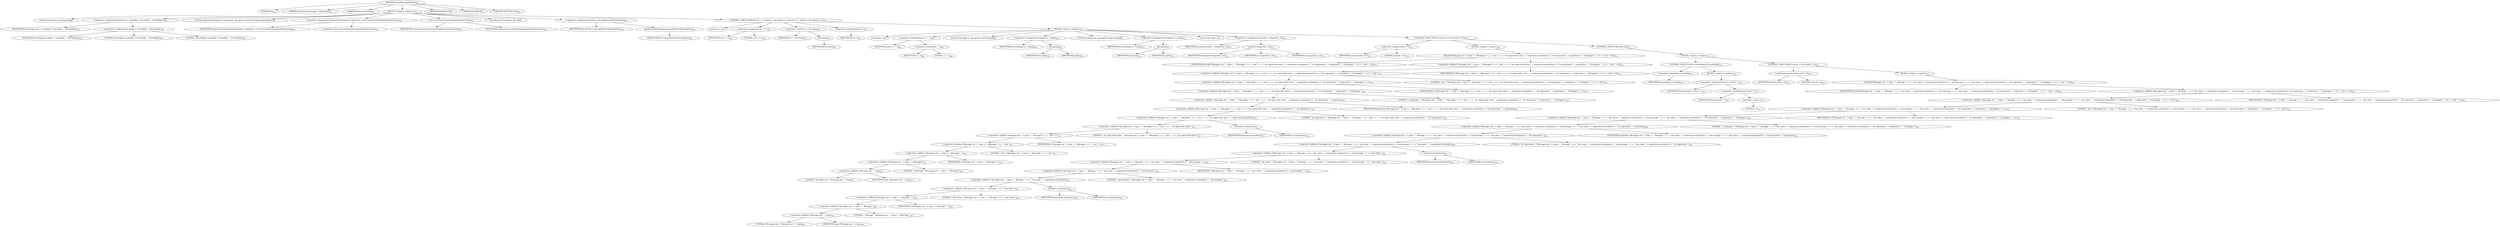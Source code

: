 digraph "assertMessagesSorted" {  
"894" [label = <(METHOD,assertMessagesSorted)<SUB>403</SUB>> ]
"66" [label = <(PARAM,this)<SUB>403</SUB>> ]
"895" [label = <(PARAM,Expression&lt;Exchange&gt; expression)<SUB>403</SUB>> ]
"896" [label = <(PARAM,boolean ascending)<SUB>403</SUB>> ]
"897" [label = <(BLOCK,&lt;empty&gt;,&lt;empty&gt;)<SUB>403</SUB>> ]
"898" [label = <(LOCAL,String type: java.lang.String)> ]
"899" [label = <(&lt;operator&gt;.assignment,String type = ascending ? &quot;ascending&quot; : &quot;descending&quot;)<SUB>404</SUB>> ]
"900" [label = <(IDENTIFIER,type,String type = ascending ? &quot;ascending&quot; : &quot;descending&quot;)<SUB>404</SUB>> ]
"901" [label = <(&lt;operator&gt;.conditional,ascending ? &quot;ascending&quot; : &quot;descending&quot;)<SUB>404</SUB>> ]
"902" [label = <(IDENTIFIER,ascending,ascending ? &quot;ascending&quot; : &quot;descending&quot;)<SUB>404</SUB>> ]
"903" [label = <(LITERAL,&quot;ascending&quot;,ascending ? &quot;ascending&quot; : &quot;descending&quot;)<SUB>404</SUB>> ]
"904" [label = <(LITERAL,&quot;descending&quot;,ascending ? &quot;ascending&quot; : &quot;descending&quot;)<SUB>404</SUB>> ]
"64" [label = <(LOCAL,ExpressionComparator comparator: org.apache.camel.util.ExpressionComparator)> ]
"905" [label = <(&lt;operator&gt;.assignment,ExpressionComparator comparator = new ExpressionComparator(expression))<SUB>405</SUB>> ]
"906" [label = <(IDENTIFIER,comparator,ExpressionComparator comparator = new ExpressionComparator(expression))<SUB>405</SUB>> ]
"907" [label = <(&lt;operator&gt;.alloc,new ExpressionComparator(expression))<SUB>405</SUB>> ]
"908" [label = <(&lt;init&gt;,new ExpressionComparator(expression))<SUB>405</SUB>> ]
"63" [label = <(IDENTIFIER,comparator,new ExpressionComparator(expression))<SUB>405</SUB>> ]
"909" [label = <(IDENTIFIER,expression,new ExpressionComparator(expression))<SUB>405</SUB>> ]
"910" [label = <(LOCAL,List&lt;Exchange&gt; list: ANY)> ]
"911" [label = <(&lt;operator&gt;.assignment,ANY list = this.getReceivedExchanges())<SUB>406</SUB>> ]
"912" [label = <(IDENTIFIER,list,ANY list = this.getReceivedExchanges())<SUB>406</SUB>> ]
"913" [label = <(getReceivedExchanges,this.getReceivedExchanges())<SUB>406</SUB>> ]
"65" [label = <(IDENTIFIER,this,this.getReceivedExchanges())<SUB>406</SUB>> ]
"914" [label = <(CONTROL_STRUCTURE,for (int i = 1; Some(i &lt; list.size()); i++),for (int i = 1; Some(i &lt; list.size()); i++))<SUB>407</SUB>> ]
"915" [label = <(LOCAL,int i: int)> ]
"916" [label = <(&lt;operator&gt;.assignment,int i = 1)<SUB>407</SUB>> ]
"917" [label = <(IDENTIFIER,i,int i = 1)<SUB>407</SUB>> ]
"918" [label = <(LITERAL,1,int i = 1)<SUB>407</SUB>> ]
"919" [label = <(&lt;operator&gt;.lessThan,i &lt; list.size())<SUB>407</SUB>> ]
"920" [label = <(IDENTIFIER,i,i &lt; list.size())<SUB>407</SUB>> ]
"921" [label = <(size,size())<SUB>407</SUB>> ]
"922" [label = <(IDENTIFIER,list,size())<SUB>407</SUB>> ]
"923" [label = <(&lt;operator&gt;.postIncrement,i++)<SUB>407</SUB>> ]
"924" [label = <(IDENTIFIER,i,i++)<SUB>407</SUB>> ]
"925" [label = <(BLOCK,&lt;empty&gt;,&lt;empty&gt;)<SUB>407</SUB>> ]
"926" [label = <(LOCAL,int j: int)> ]
"927" [label = <(&lt;operator&gt;.assignment,int j = i - 1)<SUB>408</SUB>> ]
"928" [label = <(IDENTIFIER,j,int j = i - 1)<SUB>408</SUB>> ]
"929" [label = <(&lt;operator&gt;.subtraction,i - 1)<SUB>408</SUB>> ]
"930" [label = <(IDENTIFIER,i,i - 1)<SUB>408</SUB>> ]
"931" [label = <(LITERAL,1,i - 1)<SUB>408</SUB>> ]
"932" [label = <(LOCAL,Exchange e1: org.apache.camel.Exchange)> ]
"933" [label = <(&lt;operator&gt;.assignment,Exchange e1 = get(j))<SUB>409</SUB>> ]
"934" [label = <(IDENTIFIER,e1,Exchange e1 = get(j))<SUB>409</SUB>> ]
"935" [label = <(get,get(j))<SUB>409</SUB>> ]
"936" [label = <(IDENTIFIER,list,get(j))<SUB>409</SUB>> ]
"937" [label = <(IDENTIFIER,j,get(j))<SUB>409</SUB>> ]
"938" [label = <(LOCAL,Exchange e2: org.apache.camel.Exchange)> ]
"939" [label = <(&lt;operator&gt;.assignment,Exchange e2 = get(i))<SUB>410</SUB>> ]
"940" [label = <(IDENTIFIER,e2,Exchange e2 = get(i))<SUB>410</SUB>> ]
"941" [label = <(get,get(i))<SUB>410</SUB>> ]
"942" [label = <(IDENTIFIER,list,get(i))<SUB>410</SUB>> ]
"943" [label = <(IDENTIFIER,i,get(i))<SUB>410</SUB>> ]
"944" [label = <(LOCAL,int result: int)> ]
"945" [label = <(&lt;operator&gt;.assignment,int result = compare(e1, e2))<SUB>411</SUB>> ]
"946" [label = <(IDENTIFIER,result,int result = compare(e1, e2))<SUB>411</SUB>> ]
"947" [label = <(compare,compare(e1, e2))<SUB>411</SUB>> ]
"948" [label = <(IDENTIFIER,comparator,compare(e1, e2))<SUB>411</SUB>> ]
"949" [label = <(IDENTIFIER,e1,compare(e1, e2))<SUB>411</SUB>> ]
"950" [label = <(IDENTIFIER,e2,compare(e1, e2))<SUB>411</SUB>> ]
"951" [label = <(CONTROL_STRUCTURE,if (result == 0),if (result == 0))<SUB>412</SUB>> ]
"952" [label = <(&lt;operator&gt;.equals,result == 0)<SUB>412</SUB>> ]
"953" [label = <(IDENTIFIER,result,result == 0)<SUB>412</SUB>> ]
"954" [label = <(LITERAL,0,result == 0)<SUB>412</SUB>> ]
"955" [label = <(BLOCK,&lt;empty&gt;,&lt;empty&gt;)<SUB>412</SUB>> ]
"956" [label = <(fail,fail(&quot;Messages not &quot; + type + &quot;. Messages&quot; + j + &quot; and &quot; + i + &quot; are equal with value: &quot; + expression.evaluate(e1) + &quot; for expression: &quot; + expression + &quot;. Exchanges: &quot; + e1 + &quot; and &quot; + e2))<SUB>413</SUB>> ]
"67" [label = <(IDENTIFIER,this,fail(&quot;Messages not &quot; + type + &quot;. Messages&quot; + j + &quot; and &quot; + i + &quot; are equal with value: &quot; + expression.evaluate(e1) + &quot; for expression: &quot; + expression + &quot;. Exchanges: &quot; + e1 + &quot; and &quot; + e2))<SUB>413</SUB>> ]
"957" [label = <(&lt;operator&gt;.addition,&quot;Messages not &quot; + type + &quot;. Messages&quot; + j + &quot; and &quot; + i + &quot; are equal with value: &quot; + expression.evaluate(e1) + &quot; for expression: &quot; + expression + &quot;. Exchanges: &quot; + e1 + &quot; and &quot; + e2)<SUB>413</SUB>> ]
"958" [label = <(&lt;operator&gt;.addition,&quot;Messages not &quot; + type + &quot;. Messages&quot; + j + &quot; and &quot; + i + &quot; are equal with value: &quot; + expression.evaluate(e1) + &quot; for expression: &quot; + expression + &quot;. Exchanges: &quot; + e1 + &quot; and &quot;)<SUB>413</SUB>> ]
"959" [label = <(&lt;operator&gt;.addition,&quot;Messages not &quot; + type + &quot;. Messages&quot; + j + &quot; and &quot; + i + &quot; are equal with value: &quot; + expression.evaluate(e1) + &quot; for expression: &quot; + expression + &quot;. Exchanges: &quot; + e1)<SUB>413</SUB>> ]
"960" [label = <(&lt;operator&gt;.addition,&quot;Messages not &quot; + type + &quot;. Messages&quot; + j + &quot; and &quot; + i + &quot; are equal with value: &quot; + expression.evaluate(e1) + &quot; for expression: &quot; + expression + &quot;. Exchanges: &quot;)<SUB>413</SUB>> ]
"961" [label = <(&lt;operator&gt;.addition,&quot;Messages not &quot; + type + &quot;. Messages&quot; + j + &quot; and &quot; + i + &quot; are equal with value: &quot; + expression.evaluate(e1) + &quot; for expression: &quot; + expression)<SUB>413</SUB>> ]
"962" [label = <(&lt;operator&gt;.addition,&quot;Messages not &quot; + type + &quot;. Messages&quot; + j + &quot; and &quot; + i + &quot; are equal with value: &quot; + expression.evaluate(e1) + &quot; for expression: &quot;)<SUB>413</SUB>> ]
"963" [label = <(&lt;operator&gt;.addition,&quot;Messages not &quot; + type + &quot;. Messages&quot; + j + &quot; and &quot; + i + &quot; are equal with value: &quot; + expression.evaluate(e1))<SUB>413</SUB>> ]
"964" [label = <(&lt;operator&gt;.addition,&quot;Messages not &quot; + type + &quot;. Messages&quot; + j + &quot; and &quot; + i + &quot; are equal with value: &quot;)<SUB>413</SUB>> ]
"965" [label = <(&lt;operator&gt;.addition,&quot;Messages not &quot; + type + &quot;. Messages&quot; + j + &quot; and &quot; + i)<SUB>413</SUB>> ]
"966" [label = <(&lt;operator&gt;.addition,&quot;Messages not &quot; + type + &quot;. Messages&quot; + j + &quot; and &quot;)<SUB>413</SUB>> ]
"967" [label = <(&lt;operator&gt;.addition,&quot;Messages not &quot; + type + &quot;. Messages&quot; + j)<SUB>413</SUB>> ]
"968" [label = <(&lt;operator&gt;.addition,&quot;Messages not &quot; + type + &quot;. Messages&quot;)<SUB>413</SUB>> ]
"969" [label = <(&lt;operator&gt;.addition,&quot;Messages not &quot; + type)<SUB>413</SUB>> ]
"970" [label = <(LITERAL,&quot;Messages not &quot;,&quot;Messages not &quot; + type)<SUB>413</SUB>> ]
"971" [label = <(IDENTIFIER,type,&quot;Messages not &quot; + type)<SUB>413</SUB>> ]
"972" [label = <(LITERAL,&quot;. Messages&quot;,&quot;Messages not &quot; + type + &quot;. Messages&quot;)<SUB>413</SUB>> ]
"973" [label = <(IDENTIFIER,j,&quot;Messages not &quot; + type + &quot;. Messages&quot; + j)<SUB>413</SUB>> ]
"974" [label = <(LITERAL,&quot; and &quot;,&quot;Messages not &quot; + type + &quot;. Messages&quot; + j + &quot; and &quot;)<SUB>413</SUB>> ]
"975" [label = <(IDENTIFIER,i,&quot;Messages not &quot; + type + &quot;. Messages&quot; + j + &quot; and &quot; + i)<SUB>413</SUB>> ]
"976" [label = <(LITERAL,&quot; are equal with value: &quot;,&quot;Messages not &quot; + type + &quot;. Messages&quot; + j + &quot; and &quot; + i + &quot; are equal with value: &quot;)<SUB>413</SUB>> ]
"977" [label = <(evaluate,evaluate(e1))<SUB>413</SUB>> ]
"978" [label = <(IDENTIFIER,expression,evaluate(e1))<SUB>413</SUB>> ]
"979" [label = <(IDENTIFIER,e1,evaluate(e1))<SUB>413</SUB>> ]
"980" [label = <(LITERAL,&quot; for expression: &quot;,&quot;Messages not &quot; + type + &quot;. Messages&quot; + j + &quot; and &quot; + i + &quot; are equal with value: &quot; + expression.evaluate(e1) + &quot; for expression: &quot;)<SUB>413</SUB>> ]
"981" [label = <(IDENTIFIER,expression,&quot;Messages not &quot; + type + &quot;. Messages&quot; + j + &quot; and &quot; + i + &quot; are equal with value: &quot; + expression.evaluate(e1) + &quot; for expression: &quot; + expression)<SUB>413</SUB>> ]
"982" [label = <(LITERAL,&quot;. Exchanges: &quot;,&quot;Messages not &quot; + type + &quot;. Messages&quot; + j + &quot; and &quot; + i + &quot; are equal with value: &quot; + expression.evaluate(e1) + &quot; for expression: &quot; + expression + &quot;. Exchanges: &quot;)<SUB>413</SUB>> ]
"983" [label = <(IDENTIFIER,e1,&quot;Messages not &quot; + type + &quot;. Messages&quot; + j + &quot; and &quot; + i + &quot; are equal with value: &quot; + expression.evaluate(e1) + &quot; for expression: &quot; + expression + &quot;. Exchanges: &quot; + e1)<SUB>413</SUB>> ]
"984" [label = <(LITERAL,&quot; and &quot;,&quot;Messages not &quot; + type + &quot;. Messages&quot; + j + &quot; and &quot; + i + &quot; are equal with value: &quot; + expression.evaluate(e1) + &quot; for expression: &quot; + expression + &quot;. Exchanges: &quot; + e1 + &quot; and &quot;)<SUB>413</SUB>> ]
"985" [label = <(IDENTIFIER,e2,&quot;Messages not &quot; + type + &quot;. Messages&quot; + j + &quot; and &quot; + i + &quot; are equal with value: &quot; + expression.evaluate(e1) + &quot; for expression: &quot; + expression + &quot;. Exchanges: &quot; + e1 + &quot; and &quot; + e2)<SUB>414</SUB>> ]
"986" [label = <(CONTROL_STRUCTURE,else,else)<SUB>415</SUB>> ]
"987" [label = <(BLOCK,&lt;empty&gt;,&lt;empty&gt;)<SUB>415</SUB>> ]
"988" [label = <(CONTROL_STRUCTURE,if (!ascending),if (!ascending))<SUB>416</SUB>> ]
"989" [label = <(&lt;operator&gt;.logicalNot,!ascending)<SUB>416</SUB>> ]
"990" [label = <(IDENTIFIER,ascending,!ascending)<SUB>416</SUB>> ]
"991" [label = <(BLOCK,&lt;empty&gt;,&lt;empty&gt;)<SUB>416</SUB>> ]
"992" [label = <(&lt;operator&gt;.assignment,result = result * -1)<SUB>417</SUB>> ]
"993" [label = <(IDENTIFIER,result,result = result * -1)<SUB>417</SUB>> ]
"994" [label = <(&lt;operator&gt;.multiplication,result * -1)<SUB>417</SUB>> ]
"995" [label = <(IDENTIFIER,result,result * -1)<SUB>417</SUB>> ]
"996" [label = <(&lt;operator&gt;.minus,-1)<SUB>417</SUB>> ]
"997" [label = <(LITERAL,1,-1)<SUB>417</SUB>> ]
"998" [label = <(CONTROL_STRUCTURE,if (result &gt; 0),if (result &gt; 0))<SUB>419</SUB>> ]
"999" [label = <(&lt;operator&gt;.greaterThan,result &gt; 0)<SUB>419</SUB>> ]
"1000" [label = <(IDENTIFIER,result,result &gt; 0)<SUB>419</SUB>> ]
"1001" [label = <(LITERAL,0,result &gt; 0)<SUB>419</SUB>> ]
"1002" [label = <(BLOCK,&lt;empty&gt;,&lt;empty&gt;)<SUB>419</SUB>> ]
"1003" [label = <(fail,fail(&quot;Messages not &quot; + type + &quot;. Message &quot; + j + &quot; has value: &quot; + expression.evaluate(e1) + &quot; and message &quot; + i + &quot; has value: &quot; + expression.evaluate(e2) + &quot; for expression: &quot; + expression + &quot;. Exchanges: &quot; + e1 + &quot; and &quot; + e2))<SUB>420</SUB>> ]
"68" [label = <(IDENTIFIER,this,fail(&quot;Messages not &quot; + type + &quot;. Message &quot; + j + &quot; has value: &quot; + expression.evaluate(e1) + &quot; and message &quot; + i + &quot; has value: &quot; + expression.evaluate(e2) + &quot; for expression: &quot; + expression + &quot;. Exchanges: &quot; + e1 + &quot; and &quot; + e2))<SUB>420</SUB>> ]
"1004" [label = <(&lt;operator&gt;.addition,&quot;Messages not &quot; + type + &quot;. Message &quot; + j + &quot; has value: &quot; + expression.evaluate(e1) + &quot; and message &quot; + i + &quot; has value: &quot; + expression.evaluate(e2) + &quot; for expression: &quot; + expression + &quot;. Exchanges: &quot; + e1 + &quot; and &quot; + e2)<SUB>420</SUB>> ]
"1005" [label = <(&lt;operator&gt;.addition,&quot;Messages not &quot; + type + &quot;. Message &quot; + j + &quot; has value: &quot; + expression.evaluate(e1) + &quot; and message &quot; + i + &quot; has value: &quot; + expression.evaluate(e2) + &quot; for expression: &quot; + expression + &quot;. Exchanges: &quot; + e1 + &quot; and &quot;)<SUB>420</SUB>> ]
"1006" [label = <(&lt;operator&gt;.addition,&quot;Messages not &quot; + type + &quot;. Message &quot; + j + &quot; has value: &quot; + expression.evaluate(e1) + &quot; and message &quot; + i + &quot; has value: &quot; + expression.evaluate(e2) + &quot; for expression: &quot; + expression + &quot;. Exchanges: &quot; + e1)<SUB>420</SUB>> ]
"1007" [label = <(&lt;operator&gt;.addition,&quot;Messages not &quot; + type + &quot;. Message &quot; + j + &quot; has value: &quot; + expression.evaluate(e1) + &quot; and message &quot; + i + &quot; has value: &quot; + expression.evaluate(e2) + &quot; for expression: &quot; + expression + &quot;. Exchanges: &quot;)<SUB>420</SUB>> ]
"1008" [label = <(&lt;operator&gt;.addition,&quot;Messages not &quot; + type + &quot;. Message &quot; + j + &quot; has value: &quot; + expression.evaluate(e1) + &quot; and message &quot; + i + &quot; has value: &quot; + expression.evaluate(e2) + &quot; for expression: &quot; + expression)<SUB>420</SUB>> ]
"1009" [label = <(&lt;operator&gt;.addition,&quot;Messages not &quot; + type + &quot;. Message &quot; + j + &quot; has value: &quot; + expression.evaluate(e1) + &quot; and message &quot; + i + &quot; has value: &quot; + expression.evaluate(e2) + &quot; for expression: &quot;)<SUB>420</SUB>> ]
"1010" [label = <(&lt;operator&gt;.addition,&quot;Messages not &quot; + type + &quot;. Message &quot; + j + &quot; has value: &quot; + expression.evaluate(e1) + &quot; and message &quot; + i + &quot; has value: &quot; + expression.evaluate(e2))<SUB>420</SUB>> ]
"1011" [label = <(&lt;operator&gt;.addition,&quot;Messages not &quot; + type + &quot;. Message &quot; + j + &quot; has value: &quot; + expression.evaluate(e1) + &quot; and message &quot; + i + &quot; has value: &quot;)<SUB>420</SUB>> ]
"1012" [label = <(&lt;operator&gt;.addition,&quot;Messages not &quot; + type + &quot;. Message &quot; + j + &quot; has value: &quot; + expression.evaluate(e1) + &quot; and message &quot; + i)<SUB>420</SUB>> ]
"1013" [label = <(&lt;operator&gt;.addition,&quot;Messages not &quot; + type + &quot;. Message &quot; + j + &quot; has value: &quot; + expression.evaluate(e1) + &quot; and message &quot;)<SUB>420</SUB>> ]
"1014" [label = <(&lt;operator&gt;.addition,&quot;Messages not &quot; + type + &quot;. Message &quot; + j + &quot; has value: &quot; + expression.evaluate(e1))<SUB>420</SUB>> ]
"1015" [label = <(&lt;operator&gt;.addition,&quot;Messages not &quot; + type + &quot;. Message &quot; + j + &quot; has value: &quot;)<SUB>420</SUB>> ]
"1016" [label = <(&lt;operator&gt;.addition,&quot;Messages not &quot; + type + &quot;. Message &quot; + j)<SUB>420</SUB>> ]
"1017" [label = <(&lt;operator&gt;.addition,&quot;Messages not &quot; + type + &quot;. Message &quot;)<SUB>420</SUB>> ]
"1018" [label = <(&lt;operator&gt;.addition,&quot;Messages not &quot; + type)<SUB>420</SUB>> ]
"1019" [label = <(LITERAL,&quot;Messages not &quot;,&quot;Messages not &quot; + type)<SUB>420</SUB>> ]
"1020" [label = <(IDENTIFIER,type,&quot;Messages not &quot; + type)<SUB>420</SUB>> ]
"1021" [label = <(LITERAL,&quot;. Message &quot;,&quot;Messages not &quot; + type + &quot;. Message &quot;)<SUB>420</SUB>> ]
"1022" [label = <(IDENTIFIER,j,&quot;Messages not &quot; + type + &quot;. Message &quot; + j)<SUB>420</SUB>> ]
"1023" [label = <(LITERAL,&quot; has value: &quot;,&quot;Messages not &quot; + type + &quot;. Message &quot; + j + &quot; has value: &quot;)<SUB>420</SUB>> ]
"1024" [label = <(evaluate,evaluate(e1))<SUB>420</SUB>> ]
"1025" [label = <(IDENTIFIER,expression,evaluate(e1))<SUB>420</SUB>> ]
"1026" [label = <(IDENTIFIER,e1,evaluate(e1))<SUB>420</SUB>> ]
"1027" [label = <(LITERAL,&quot; and message &quot;,&quot;Messages not &quot; + type + &quot;. Message &quot; + j + &quot; has value: &quot; + expression.evaluate(e1) + &quot; and message &quot;)<SUB>420</SUB>> ]
"1028" [label = <(IDENTIFIER,i,&quot;Messages not &quot; + type + &quot;. Message &quot; + j + &quot; has value: &quot; + expression.evaluate(e1) + &quot; and message &quot; + i)<SUB>420</SUB>> ]
"1029" [label = <(LITERAL,&quot; has value: &quot;,&quot;Messages not &quot; + type + &quot;. Message &quot; + j + &quot; has value: &quot; + expression.evaluate(e1) + &quot; and message &quot; + i + &quot; has value: &quot;)<SUB>420</SUB>> ]
"1030" [label = <(evaluate,evaluate(e2))<SUB>420</SUB>> ]
"1031" [label = <(IDENTIFIER,expression,evaluate(e2))<SUB>420</SUB>> ]
"1032" [label = <(IDENTIFIER,e2,evaluate(e2))<SUB>420</SUB>> ]
"1033" [label = <(LITERAL,&quot; for expression: &quot;,&quot;Messages not &quot; + type + &quot;. Message &quot; + j + &quot; has value: &quot; + expression.evaluate(e1) + &quot; and message &quot; + i + &quot; has value: &quot; + expression.evaluate(e2) + &quot; for expression: &quot;)<SUB>420</SUB>> ]
"1034" [label = <(IDENTIFIER,expression,&quot;Messages not &quot; + type + &quot;. Message &quot; + j + &quot; has value: &quot; + expression.evaluate(e1) + &quot; and message &quot; + i + &quot; has value: &quot; + expression.evaluate(e2) + &quot; for expression: &quot; + expression)<SUB>421</SUB>> ]
"1035" [label = <(LITERAL,&quot;. Exchanges: &quot;,&quot;Messages not &quot; + type + &quot;. Message &quot; + j + &quot; has value: &quot; + expression.evaluate(e1) + &quot; and message &quot; + i + &quot; has value: &quot; + expression.evaluate(e2) + &quot; for expression: &quot; + expression + &quot;. Exchanges: &quot;)<SUB>421</SUB>> ]
"1036" [label = <(IDENTIFIER,e1,&quot;Messages not &quot; + type + &quot;. Message &quot; + j + &quot; has value: &quot; + expression.evaluate(e1) + &quot; and message &quot; + i + &quot; has value: &quot; + expression.evaluate(e2) + &quot; for expression: &quot; + expression + &quot;. Exchanges: &quot; + e1)<SUB>421</SUB>> ]
"1037" [label = <(LITERAL,&quot; and &quot;,&quot;Messages not &quot; + type + &quot;. Message &quot; + j + &quot; has value: &quot; + expression.evaluate(e1) + &quot; and message &quot; + i + &quot; has value: &quot; + expression.evaluate(e2) + &quot; for expression: &quot; + expression + &quot;. Exchanges: &quot; + e1 + &quot; and &quot;)<SUB>421</SUB>> ]
"1038" [label = <(IDENTIFIER,e2,&quot;Messages not &quot; + type + &quot;. Message &quot; + j + &quot; has value: &quot; + expression.evaluate(e1) + &quot; and message &quot; + i + &quot; has value: &quot; + expression.evaluate(e2) + &quot; for expression: &quot; + expression + &quot;. Exchanges: &quot; + e1 + &quot; and &quot; + e2)<SUB>421</SUB>> ]
"1039" [label = <(MODIFIER,PROTECTED)> ]
"1040" [label = <(MODIFIER,VIRTUAL)> ]
"1041" [label = <(METHOD_RETURN,void)<SUB>403</SUB>> ]
  "894" -> "66" 
  "894" -> "895" 
  "894" -> "896" 
  "894" -> "897" 
  "894" -> "1039" 
  "894" -> "1040" 
  "894" -> "1041" 
  "897" -> "898" 
  "897" -> "899" 
  "897" -> "64" 
  "897" -> "905" 
  "897" -> "908" 
  "897" -> "910" 
  "897" -> "911" 
  "897" -> "914" 
  "899" -> "900" 
  "899" -> "901" 
  "901" -> "902" 
  "901" -> "903" 
  "901" -> "904" 
  "905" -> "906" 
  "905" -> "907" 
  "908" -> "63" 
  "908" -> "909" 
  "911" -> "912" 
  "911" -> "913" 
  "913" -> "65" 
  "914" -> "915" 
  "914" -> "916" 
  "914" -> "919" 
  "914" -> "923" 
  "914" -> "925" 
  "916" -> "917" 
  "916" -> "918" 
  "919" -> "920" 
  "919" -> "921" 
  "921" -> "922" 
  "923" -> "924" 
  "925" -> "926" 
  "925" -> "927" 
  "925" -> "932" 
  "925" -> "933" 
  "925" -> "938" 
  "925" -> "939" 
  "925" -> "944" 
  "925" -> "945" 
  "925" -> "951" 
  "927" -> "928" 
  "927" -> "929" 
  "929" -> "930" 
  "929" -> "931" 
  "933" -> "934" 
  "933" -> "935" 
  "935" -> "936" 
  "935" -> "937" 
  "939" -> "940" 
  "939" -> "941" 
  "941" -> "942" 
  "941" -> "943" 
  "945" -> "946" 
  "945" -> "947" 
  "947" -> "948" 
  "947" -> "949" 
  "947" -> "950" 
  "951" -> "952" 
  "951" -> "955" 
  "951" -> "986" 
  "952" -> "953" 
  "952" -> "954" 
  "955" -> "956" 
  "956" -> "67" 
  "956" -> "957" 
  "957" -> "958" 
  "957" -> "985" 
  "958" -> "959" 
  "958" -> "984" 
  "959" -> "960" 
  "959" -> "983" 
  "960" -> "961" 
  "960" -> "982" 
  "961" -> "962" 
  "961" -> "981" 
  "962" -> "963" 
  "962" -> "980" 
  "963" -> "964" 
  "963" -> "977" 
  "964" -> "965" 
  "964" -> "976" 
  "965" -> "966" 
  "965" -> "975" 
  "966" -> "967" 
  "966" -> "974" 
  "967" -> "968" 
  "967" -> "973" 
  "968" -> "969" 
  "968" -> "972" 
  "969" -> "970" 
  "969" -> "971" 
  "977" -> "978" 
  "977" -> "979" 
  "986" -> "987" 
  "987" -> "988" 
  "987" -> "998" 
  "988" -> "989" 
  "988" -> "991" 
  "989" -> "990" 
  "991" -> "992" 
  "992" -> "993" 
  "992" -> "994" 
  "994" -> "995" 
  "994" -> "996" 
  "996" -> "997" 
  "998" -> "999" 
  "998" -> "1002" 
  "999" -> "1000" 
  "999" -> "1001" 
  "1002" -> "1003" 
  "1003" -> "68" 
  "1003" -> "1004" 
  "1004" -> "1005" 
  "1004" -> "1038" 
  "1005" -> "1006" 
  "1005" -> "1037" 
  "1006" -> "1007" 
  "1006" -> "1036" 
  "1007" -> "1008" 
  "1007" -> "1035" 
  "1008" -> "1009" 
  "1008" -> "1034" 
  "1009" -> "1010" 
  "1009" -> "1033" 
  "1010" -> "1011" 
  "1010" -> "1030" 
  "1011" -> "1012" 
  "1011" -> "1029" 
  "1012" -> "1013" 
  "1012" -> "1028" 
  "1013" -> "1014" 
  "1013" -> "1027" 
  "1014" -> "1015" 
  "1014" -> "1024" 
  "1015" -> "1016" 
  "1015" -> "1023" 
  "1016" -> "1017" 
  "1016" -> "1022" 
  "1017" -> "1018" 
  "1017" -> "1021" 
  "1018" -> "1019" 
  "1018" -> "1020" 
  "1024" -> "1025" 
  "1024" -> "1026" 
  "1030" -> "1031" 
  "1030" -> "1032" 
}
